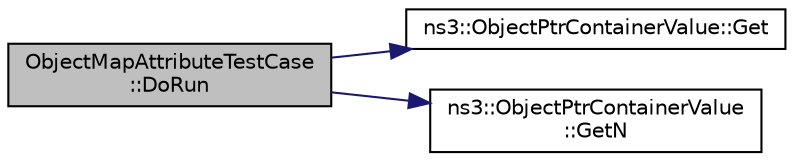 digraph "ObjectMapAttributeTestCase::DoRun"
{
 // LATEX_PDF_SIZE
  edge [fontname="Helvetica",fontsize="10",labelfontname="Helvetica",labelfontsize="10"];
  node [fontname="Helvetica",fontsize="10",shape=record];
  rankdir="LR";
  Node1 [label="ObjectMapAttributeTestCase\l::DoRun",height=0.2,width=0.4,color="black", fillcolor="grey75", style="filled", fontcolor="black",tooltip="Implementation to actually run this TestCase."];
  Node1 -> Node2 [color="midnightblue",fontsize="10",style="solid",fontname="Helvetica"];
  Node2 [label="ns3::ObjectPtrContainerValue::Get",height=0.2,width=0.4,color="black", fillcolor="white", style="filled",URL="$classns3_1_1_object_ptr_container_value.html#aadc182e200e64c76e5091c080f456b04",tooltip="Get a specific Object."];
  Node1 -> Node3 [color="midnightblue",fontsize="10",style="solid",fontname="Helvetica"];
  Node3 [label="ns3::ObjectPtrContainerValue\l::GetN",height=0.2,width=0.4,color="black", fillcolor="white", style="filled",URL="$classns3_1_1_object_ptr_container_value.html#a66a060d1f1f1668074acace40ac61392",tooltip="Get the number of Objects."];
}
